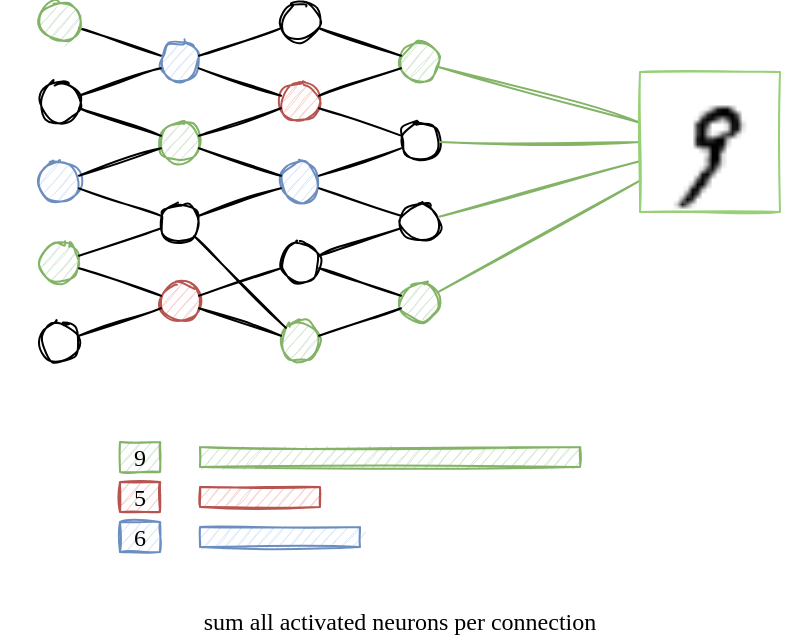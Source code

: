 <mxfile version="14.4.2" type="device"><diagram id="jRcBtCESm79YK5Cia1AC" name="Page-1"><mxGraphModel dx="677" dy="435" grid="1" gridSize="10" guides="1" tooltips="1" connect="1" arrows="1" fold="1" page="1" pageScale="1" pageWidth="850" pageHeight="1100" math="0" shadow="0"><root><mxCell id="0"/><mxCell id="1" parent="0"/><mxCell id="OOp1X1jOIbYF8Cc6vynp-25" style="rounded=0;orthogonalLoop=1;jettySize=auto;html=1;endArrow=none;endFill=0;sketch=1;" edge="1" parent="1" source="OOp1X1jOIbYF8Cc6vynp-1" target="OOp1X1jOIbYF8Cc6vynp-5"><mxGeometry relative="1" as="geometry"/></mxCell><mxCell id="OOp1X1jOIbYF8Cc6vynp-1" value="" style="ellipse;whiteSpace=wrap;html=1;aspect=fixed;sketch=1;fillColor=#d5e8d4;strokeColor=#82b366;" vertex="1" parent="1"><mxGeometry x="240" y="160" width="20" height="20" as="geometry"/></mxCell><mxCell id="OOp1X1jOIbYF8Cc6vynp-2" value="" style="ellipse;whiteSpace=wrap;html=1;aspect=fixed;sketch=1;" vertex="1" parent="1"><mxGeometry x="240" y="200" width="20" height="20" as="geometry"/></mxCell><mxCell id="OOp1X1jOIbYF8Cc6vynp-3" value="" style="ellipse;whiteSpace=wrap;html=1;aspect=fixed;sketch=1;fillColor=#dae8fc;strokeColor=#6c8ebf;" vertex="1" parent="1"><mxGeometry x="240" y="240" width="20" height="20" as="geometry"/></mxCell><mxCell id="OOp1X1jOIbYF8Cc6vynp-4" value="" style="ellipse;whiteSpace=wrap;html=1;aspect=fixed;sketch=1;fillColor=#d5e8d4;strokeColor=#82b366;" vertex="1" parent="1"><mxGeometry x="240" y="280" width="20" height="20" as="geometry"/></mxCell><mxCell id="OOp1X1jOIbYF8Cc6vynp-5" value="" style="ellipse;whiteSpace=wrap;html=1;aspect=fixed;sketch=1;fillColor=#dae8fc;strokeColor=#6c8ebf;" vertex="1" parent="1"><mxGeometry x="300" y="180" width="20" height="20" as="geometry"/></mxCell><mxCell id="OOp1X1jOIbYF8Cc6vynp-6" value="" style="ellipse;whiteSpace=wrap;html=1;aspect=fixed;sketch=1;fillColor=#d5e8d4;strokeColor=#82b366;" vertex="1" parent="1"><mxGeometry x="300" y="220" width="20" height="20" as="geometry"/></mxCell><mxCell id="OOp1X1jOIbYF8Cc6vynp-7" value="" style="ellipse;whiteSpace=wrap;html=1;aspect=fixed;sketch=1;" vertex="1" parent="1"><mxGeometry x="300" y="260" width="20" height="20" as="geometry"/></mxCell><mxCell id="OOp1X1jOIbYF8Cc6vynp-8" value="" style="ellipse;whiteSpace=wrap;html=1;aspect=fixed;sketch=1;fillColor=#f8cecc;strokeColor=#b85450;" vertex="1" parent="1"><mxGeometry x="300" y="300" width="20" height="20" as="geometry"/></mxCell><mxCell id="OOp1X1jOIbYF8Cc6vynp-9" value="" style="ellipse;whiteSpace=wrap;html=1;aspect=fixed;sketch=1;" vertex="1" parent="1"><mxGeometry x="360" y="160" width="20" height="20" as="geometry"/></mxCell><mxCell id="OOp1X1jOIbYF8Cc6vynp-10" value="" style="ellipse;whiteSpace=wrap;html=1;aspect=fixed;sketch=1;fillColor=#f8cecc;strokeColor=#b85450;" vertex="1" parent="1"><mxGeometry x="360" y="200" width="20" height="20" as="geometry"/></mxCell><mxCell id="OOp1X1jOIbYF8Cc6vynp-11" value="" style="ellipse;whiteSpace=wrap;html=1;aspect=fixed;sketch=1;fillColor=#dae8fc;strokeColor=#6c8ebf;" vertex="1" parent="1"><mxGeometry x="360" y="240" width="20" height="20" as="geometry"/></mxCell><mxCell id="OOp1X1jOIbYF8Cc6vynp-12" value="" style="ellipse;whiteSpace=wrap;html=1;aspect=fixed;sketch=1;" vertex="1" parent="1"><mxGeometry x="360" y="280" width="20" height="20" as="geometry"/></mxCell><mxCell id="OOp1X1jOIbYF8Cc6vynp-13" value="" style="ellipse;whiteSpace=wrap;html=1;aspect=fixed;sketch=1;" vertex="1" parent="1"><mxGeometry x="240" y="320" width="20" height="20" as="geometry"/></mxCell><mxCell id="OOp1X1jOIbYF8Cc6vynp-14" value="" style="ellipse;whiteSpace=wrap;html=1;aspect=fixed;sketch=1;fillColor=#d5e8d4;strokeColor=#82b366;" vertex="1" parent="1"><mxGeometry x="360" y="320" width="20" height="20" as="geometry"/></mxCell><mxCell id="OOp1X1jOIbYF8Cc6vynp-18" value="" style="ellipse;whiteSpace=wrap;html=1;aspect=fixed;sketch=1;fillColor=#d5e8d4;strokeColor=#82b366;" vertex="1" parent="1"><mxGeometry x="420" y="180" width="20" height="20" as="geometry"/></mxCell><mxCell id="OOp1X1jOIbYF8Cc6vynp-19" value="" style="ellipse;whiteSpace=wrap;html=1;aspect=fixed;sketch=1;" vertex="1" parent="1"><mxGeometry x="420" y="220" width="20" height="20" as="geometry"/></mxCell><mxCell id="OOp1X1jOIbYF8Cc6vynp-20" value="" style="ellipse;whiteSpace=wrap;html=1;aspect=fixed;sketch=1;" vertex="1" parent="1"><mxGeometry x="420" y="260" width="20" height="20" as="geometry"/></mxCell><mxCell id="OOp1X1jOIbYF8Cc6vynp-21" value="" style="ellipse;whiteSpace=wrap;html=1;aspect=fixed;sketch=1;fillColor=#d5e8d4;strokeColor=#82b366;" vertex="1" parent="1"><mxGeometry x="420" y="300" width="20" height="20" as="geometry"/></mxCell><mxCell id="OOp1X1jOIbYF8Cc6vynp-26" style="rounded=0;orthogonalLoop=1;jettySize=auto;html=1;endArrow=none;endFill=0;sketch=1;" edge="1" parent="1" source="OOp1X1jOIbYF8Cc6vynp-9" target="OOp1X1jOIbYF8Cc6vynp-5"><mxGeometry relative="1" as="geometry"><mxPoint x="269.487" y="183.162" as="sourcePoint"/><mxPoint x="310.513" y="196.838" as="targetPoint"/></mxGeometry></mxCell><mxCell id="OOp1X1jOIbYF8Cc6vynp-27" value="" style="endArrow=none;html=1;sketch=1;" edge="1" parent="1" source="OOp1X1jOIbYF8Cc6vynp-9" target="OOp1X1jOIbYF8Cc6vynp-18"><mxGeometry width="50" height="50" relative="1" as="geometry"><mxPoint x="420" y="350" as="sourcePoint"/><mxPoint x="470" y="300" as="targetPoint"/></mxGeometry></mxCell><mxCell id="OOp1X1jOIbYF8Cc6vynp-29" value="" style="endArrow=none;html=1;sketch=1;" edge="1" parent="1" source="OOp1X1jOIbYF8Cc6vynp-5" target="OOp1X1jOIbYF8Cc6vynp-2"><mxGeometry width="50" height="50" relative="1" as="geometry"><mxPoint x="290" y="420" as="sourcePoint"/><mxPoint x="340" y="370" as="targetPoint"/></mxGeometry></mxCell><mxCell id="OOp1X1jOIbYF8Cc6vynp-30" value="" style="endArrow=none;html=1;sketch=1;" edge="1" parent="1" source="OOp1X1jOIbYF8Cc6vynp-6" target="OOp1X1jOIbYF8Cc6vynp-2"><mxGeometry width="50" height="50" relative="1" as="geometry"><mxPoint x="310.504" y="203.135" as="sourcePoint"/><mxPoint x="269.487" y="216.838" as="targetPoint"/></mxGeometry></mxCell><mxCell id="OOp1X1jOIbYF8Cc6vynp-31" value="" style="endArrow=none;html=1;sketch=1;" edge="1" parent="1" source="OOp1X1jOIbYF8Cc6vynp-6" target="OOp1X1jOIbYF8Cc6vynp-3"><mxGeometry width="50" height="50" relative="1" as="geometry"><mxPoint x="310.504" y="236.865" as="sourcePoint"/><mxPoint x="269.487" y="223.162" as="targetPoint"/></mxGeometry></mxCell><mxCell id="OOp1X1jOIbYF8Cc6vynp-32" value="" style="endArrow=none;html=1;sketch=1;" edge="1" parent="1" source="OOp1X1jOIbYF8Cc6vynp-10" target="OOp1X1jOIbYF8Cc6vynp-6"><mxGeometry width="50" height="50" relative="1" as="geometry"><mxPoint x="310.504" y="243.135" as="sourcePoint"/><mxPoint x="269.487" y="256.838" as="targetPoint"/></mxGeometry></mxCell><mxCell id="OOp1X1jOIbYF8Cc6vynp-33" value="" style="endArrow=none;html=1;sketch=1;" edge="1" parent="1" source="OOp1X1jOIbYF8Cc6vynp-11" target="OOp1X1jOIbYF8Cc6vynp-6"><mxGeometry width="50" height="50" relative="1" as="geometry"><mxPoint x="370.504" y="223.135" as="sourcePoint"/><mxPoint x="329.487" y="236.838" as="targetPoint"/></mxGeometry></mxCell><mxCell id="OOp1X1jOIbYF8Cc6vynp-34" value="" style="endArrow=none;html=1;sketch=1;" edge="1" parent="1" source="OOp1X1jOIbYF8Cc6vynp-10" target="OOp1X1jOIbYF8Cc6vynp-5"><mxGeometry width="50" height="50" relative="1" as="geometry"><mxPoint x="370.504" y="256.865" as="sourcePoint"/><mxPoint x="329.487" y="243.162" as="targetPoint"/></mxGeometry></mxCell><mxCell id="OOp1X1jOIbYF8Cc6vynp-35" value="" style="endArrow=none;html=1;sketch=1;" edge="1" parent="1" source="OOp1X1jOIbYF8Cc6vynp-10" target="OOp1X1jOIbYF8Cc6vynp-18"><mxGeometry width="50" height="50" relative="1" as="geometry"><mxPoint x="370.504" y="216.865" as="sourcePoint"/><mxPoint x="329.487" y="203.162" as="targetPoint"/></mxGeometry></mxCell><mxCell id="OOp1X1jOIbYF8Cc6vynp-36" value="" style="endArrow=none;html=1;sketch=1;" edge="1" parent="1" source="OOp1X1jOIbYF8Cc6vynp-10" target="OOp1X1jOIbYF8Cc6vynp-19"><mxGeometry width="50" height="50" relative="1" as="geometry"><mxPoint x="389.496" y="216.865" as="sourcePoint"/><mxPoint x="430.513" y="203.162" as="targetPoint"/></mxGeometry></mxCell><mxCell id="OOp1X1jOIbYF8Cc6vynp-37" value="" style="endArrow=none;html=1;sketch=1;" edge="1" parent="1" source="OOp1X1jOIbYF8Cc6vynp-11" target="OOp1X1jOIbYF8Cc6vynp-19"><mxGeometry width="50" height="50" relative="1" as="geometry"><mxPoint x="389.496" y="223.135" as="sourcePoint"/><mxPoint x="430.513" y="236.838" as="targetPoint"/></mxGeometry></mxCell><mxCell id="OOp1X1jOIbYF8Cc6vynp-38" value="" style="endArrow=none;html=1;sketch=1;" edge="1" parent="1" source="OOp1X1jOIbYF8Cc6vynp-11" target="OOp1X1jOIbYF8Cc6vynp-20"><mxGeometry width="50" height="50" relative="1" as="geometry"><mxPoint x="389.496" y="256.865" as="sourcePoint"/><mxPoint x="430.513" y="243.162" as="targetPoint"/></mxGeometry></mxCell><mxCell id="OOp1X1jOIbYF8Cc6vynp-39" value="" style="endArrow=none;html=1;sketch=1;" edge="1" parent="1" source="OOp1X1jOIbYF8Cc6vynp-12" target="OOp1X1jOIbYF8Cc6vynp-20"><mxGeometry width="50" height="50" relative="1" as="geometry"><mxPoint x="389.496" y="263.135" as="sourcePoint"/><mxPoint x="430.513" y="276.838" as="targetPoint"/></mxGeometry></mxCell><mxCell id="OOp1X1jOIbYF8Cc6vynp-40" value="" style="endArrow=none;html=1;sketch=1;" edge="1" parent="1" source="OOp1X1jOIbYF8Cc6vynp-12" target="OOp1X1jOIbYF8Cc6vynp-21"><mxGeometry width="50" height="50" relative="1" as="geometry"><mxPoint x="389.496" y="296.865" as="sourcePoint"/><mxPoint x="430.513" y="283.162" as="targetPoint"/></mxGeometry></mxCell><mxCell id="OOp1X1jOIbYF8Cc6vynp-41" value="" style="endArrow=none;html=1;sketch=1;" edge="1" parent="1" source="OOp1X1jOIbYF8Cc6vynp-7" target="OOp1X1jOIbYF8Cc6vynp-14"><mxGeometry width="50" height="50" relative="1" as="geometry"><mxPoint x="389.496" y="303.135" as="sourcePoint"/><mxPoint x="430.513" y="316.838" as="targetPoint"/></mxGeometry></mxCell><mxCell id="OOp1X1jOIbYF8Cc6vynp-42" value="" style="endArrow=none;html=1;sketch=1;" edge="1" parent="1" source="OOp1X1jOIbYF8Cc6vynp-12" target="OOp1X1jOIbYF8Cc6vynp-8"><mxGeometry width="50" height="50" relative="1" as="geometry"><mxPoint x="327.071" y="287.071" as="sourcePoint"/><mxPoint x="372.929" y="332.929" as="targetPoint"/></mxGeometry></mxCell><mxCell id="OOp1X1jOIbYF8Cc6vynp-43" value="" style="endArrow=none;html=1;sketch=1;" edge="1" parent="1" source="OOp1X1jOIbYF8Cc6vynp-21" target="OOp1X1jOIbYF8Cc6vynp-14"><mxGeometry width="50" height="50" relative="1" as="geometry"><mxPoint x="370.504" y="303.135" as="sourcePoint"/><mxPoint x="329.487" y="316.838" as="targetPoint"/></mxGeometry></mxCell><mxCell id="OOp1X1jOIbYF8Cc6vynp-44" value="" style="endArrow=none;html=1;sketch=1;" edge="1" parent="1" source="OOp1X1jOIbYF8Cc6vynp-11" target="OOp1X1jOIbYF8Cc6vynp-7"><mxGeometry width="50" height="50" relative="1" as="geometry"><mxPoint x="430.504" y="323.135" as="sourcePoint"/><mxPoint x="389.487" y="336.838" as="targetPoint"/></mxGeometry></mxCell><mxCell id="OOp1X1jOIbYF8Cc6vynp-45" value="" style="endArrow=none;html=1;sketch=1;" edge="1" parent="1" source="OOp1X1jOIbYF8Cc6vynp-7" target="OOp1X1jOIbYF8Cc6vynp-3"><mxGeometry width="50" height="50" relative="1" as="geometry"><mxPoint x="370.504" y="263.135" as="sourcePoint"/><mxPoint x="329.487" y="276.838" as="targetPoint"/></mxGeometry></mxCell><mxCell id="OOp1X1jOIbYF8Cc6vynp-46" value="" style="endArrow=none;html=1;sketch=1;" edge="1" parent="1" source="OOp1X1jOIbYF8Cc6vynp-7" target="OOp1X1jOIbYF8Cc6vynp-4"><mxGeometry width="50" height="50" relative="1" as="geometry"><mxPoint x="310.504" y="276.865" as="sourcePoint"/><mxPoint x="269.487" y="263.162" as="targetPoint"/></mxGeometry></mxCell><mxCell id="OOp1X1jOIbYF8Cc6vynp-47" value="" style="endArrow=none;html=1;sketch=1;" edge="1" parent="1" source="OOp1X1jOIbYF8Cc6vynp-8" target="OOp1X1jOIbYF8Cc6vynp-4"><mxGeometry width="50" height="50" relative="1" as="geometry"><mxPoint x="310.504" y="283.135" as="sourcePoint"/><mxPoint x="269.487" y="296.838" as="targetPoint"/></mxGeometry></mxCell><mxCell id="OOp1X1jOIbYF8Cc6vynp-48" value="" style="endArrow=none;html=1;sketch=1;" edge="1" parent="1" source="OOp1X1jOIbYF8Cc6vynp-14" target="OOp1X1jOIbYF8Cc6vynp-8"><mxGeometry width="50" height="50" relative="1" as="geometry"><mxPoint x="310.504" y="316.865" as="sourcePoint"/><mxPoint x="269.487" y="303.162" as="targetPoint"/></mxGeometry></mxCell><mxCell id="OOp1X1jOIbYF8Cc6vynp-49" value="" style="endArrow=none;html=1;sketch=1;" edge="1" parent="1" source="OOp1X1jOIbYF8Cc6vynp-8" target="OOp1X1jOIbYF8Cc6vynp-13"><mxGeometry width="50" height="50" relative="1" as="geometry"><mxPoint x="370.504" y="336.865" as="sourcePoint"/><mxPoint x="329.487" y="323.162" as="targetPoint"/></mxGeometry></mxCell><mxCell id="OOp1X1jOIbYF8Cc6vynp-51" style="edgeStyle=none;rounded=0;sketch=1;orthogonalLoop=1;jettySize=auto;html=1;endArrow=none;endFill=0;fillColor=#d5e8d4;strokeColor=#82b366;" edge="1" parent="1" source="OOp1X1jOIbYF8Cc6vynp-50" target="OOp1X1jOIbYF8Cc6vynp-18"><mxGeometry relative="1" as="geometry"/></mxCell><mxCell id="OOp1X1jOIbYF8Cc6vynp-52" style="edgeStyle=none;rounded=0;sketch=1;orthogonalLoop=1;jettySize=auto;html=1;endArrow=none;endFill=0;fillColor=#d5e8d4;strokeColor=#82b366;" edge="1" parent="1" source="OOp1X1jOIbYF8Cc6vynp-50" target="OOp1X1jOIbYF8Cc6vynp-19"><mxGeometry relative="1" as="geometry"/></mxCell><mxCell id="OOp1X1jOIbYF8Cc6vynp-53" style="edgeStyle=none;rounded=0;sketch=1;orthogonalLoop=1;jettySize=auto;html=1;endArrow=none;endFill=0;fillColor=#d5e8d4;strokeColor=#82b366;" edge="1" parent="1" source="OOp1X1jOIbYF8Cc6vynp-50" target="OOp1X1jOIbYF8Cc6vynp-20"><mxGeometry relative="1" as="geometry"/></mxCell><mxCell id="OOp1X1jOIbYF8Cc6vynp-54" style="edgeStyle=none;rounded=0;sketch=1;orthogonalLoop=1;jettySize=auto;html=1;endArrow=none;endFill=0;fillColor=#d5e8d4;strokeColor=#82b366;" edge="1" parent="1" source="OOp1X1jOIbYF8Cc6vynp-50" target="OOp1X1jOIbYF8Cc6vynp-21"><mxGeometry relative="1" as="geometry"/></mxCell><mxCell id="OOp1X1jOIbYF8Cc6vynp-50" value="" style="shape=image;imageAspect=0;aspect=fixed;verticalLabelPosition=bottom;verticalAlign=top;sketch=1;image=data:image/png,iVBORw0KGgoAAAANSUhEUgAAABwAAAAcCAAAAABXZoBIAAAA0klEQVR4nGP8z4AbMOGRG+yS76bLMjO3Ifj/kcAxCyZmZmbmBBgfWfK1DrN4+rYIZo2fWCStmD3///9/S4TnAlQA2U5OBn8GBgYGBj4RqAALA7L1gj/uLjgrsUwai4PEmc3NmJlXIwSQJbW4mJmYea9il/x/fDUTc/x/HJL/LzEx30TioobQlX8ocY8qycnkwIbMRzb1mo/4amQ+suQHOeae/7gk05ij/+OS3M3FswGX5H0hrrX/cUh+y2YO+49LciqT9Q9ckiel6x6jy/1nxJcdAFewfGCUMHrBAAAAAElFTkSuQmCC;imageBorder=#97D077;" vertex="1" parent="1"><mxGeometry x="540" y="195" width="70" height="70" as="geometry"/></mxCell><mxCell id="OOp1X1jOIbYF8Cc6vynp-55" value="sum all activated neurons per connection" style="text;html=1;strokeColor=none;fillColor=none;align=center;verticalAlign=middle;whiteSpace=wrap;rounded=0;sketch=1;fontFamily=Comic Sans MS;" vertex="1" parent="1"><mxGeometry x="220" y="460" width="400" height="20" as="geometry"/></mxCell><mxCell id="OOp1X1jOIbYF8Cc6vynp-56" value="" style="rounded=0;whiteSpace=wrap;html=1;sketch=1;fontFamily=Comic Sans MS;fillColor=#d5e8d4;strokeColor=#82b366;" vertex="1" parent="1"><mxGeometry x="320" y="382.5" width="190" height="10" as="geometry"/></mxCell><mxCell id="OOp1X1jOIbYF8Cc6vynp-57" value="" style="rounded=0;whiteSpace=wrap;html=1;sketch=1;fontFamily=Comic Sans MS;fillColor=#f8cecc;strokeColor=#b85450;" vertex="1" parent="1"><mxGeometry x="320" y="402.5" width="60" height="10" as="geometry"/></mxCell><mxCell id="OOp1X1jOIbYF8Cc6vynp-58" value="" style="rounded=0;whiteSpace=wrap;html=1;sketch=1;fontFamily=Comic Sans MS;fillColor=#dae8fc;strokeColor=#6c8ebf;" vertex="1" parent="1"><mxGeometry x="320" y="422.5" width="80" height="10" as="geometry"/></mxCell><mxCell id="OOp1X1jOIbYF8Cc6vynp-62" value="9" style="text;html=1;fillColor=#d5e8d4;align=center;verticalAlign=middle;whiteSpace=wrap;rounded=0;sketch=1;fontFamily=Comic Sans MS;glass=0;strokeColor=#82b366;" vertex="1" parent="1"><mxGeometry x="280" y="380" width="20" height="15" as="geometry"/></mxCell><mxCell id="OOp1X1jOIbYF8Cc6vynp-63" value="5" style="text;html=1;fillColor=#f8cecc;align=center;verticalAlign=middle;whiteSpace=wrap;rounded=0;sketch=1;fontFamily=Comic Sans MS;glass=0;strokeColor=#b85450;" vertex="1" parent="1"><mxGeometry x="280" y="400" width="20" height="15" as="geometry"/></mxCell><mxCell id="OOp1X1jOIbYF8Cc6vynp-64" value="6" style="text;html=1;fillColor=#dae8fc;align=center;verticalAlign=middle;whiteSpace=wrap;rounded=0;sketch=1;fontFamily=Comic Sans MS;glass=0;strokeColor=#6c8ebf;" vertex="1" parent="1"><mxGeometry x="280" y="420" width="20" height="15" as="geometry"/></mxCell></root></mxGraphModel></diagram></mxfile>